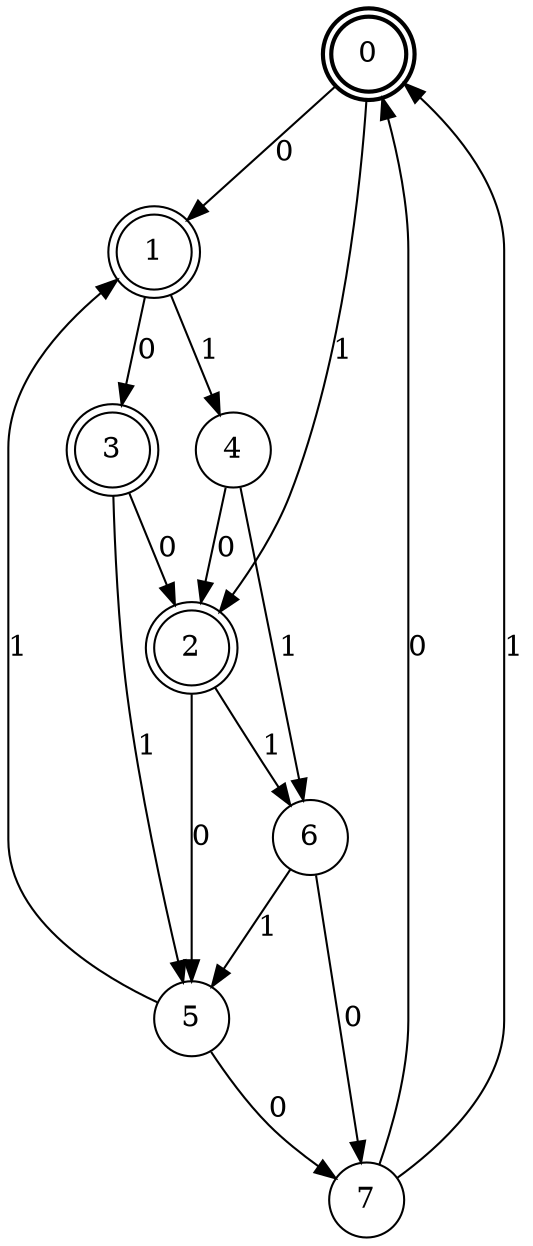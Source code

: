 digraph Automat {
    node [shape = circle];
    0 [style = "bold"];
    0 [peripheries=2]
    0 -> 1 [label = "0"];
    0 -> 2 [label = "1"];
    1 [peripheries=2]
    1 -> 3 [label = "0"];
    1 -> 4 [label = "1"];
    2 [peripheries=2]
    2 -> 5 [label = "0"];
    2 -> 6 [label = "1"];
    3 [peripheries=2]
    3 -> 2 [label = "0"];
    3 -> 5 [label = "1"];
    4 -> 2 [label = "0"];
    4 -> 6 [label = "1"];
    5 -> 7 [label = "0"];
    5 -> 1 [label = "1"];
    6 -> 7 [label = "0"];
    6 -> 5 [label = "1"];
    7 -> 0 [label = "0"];
    7 -> 0 [label = "1"];
}
